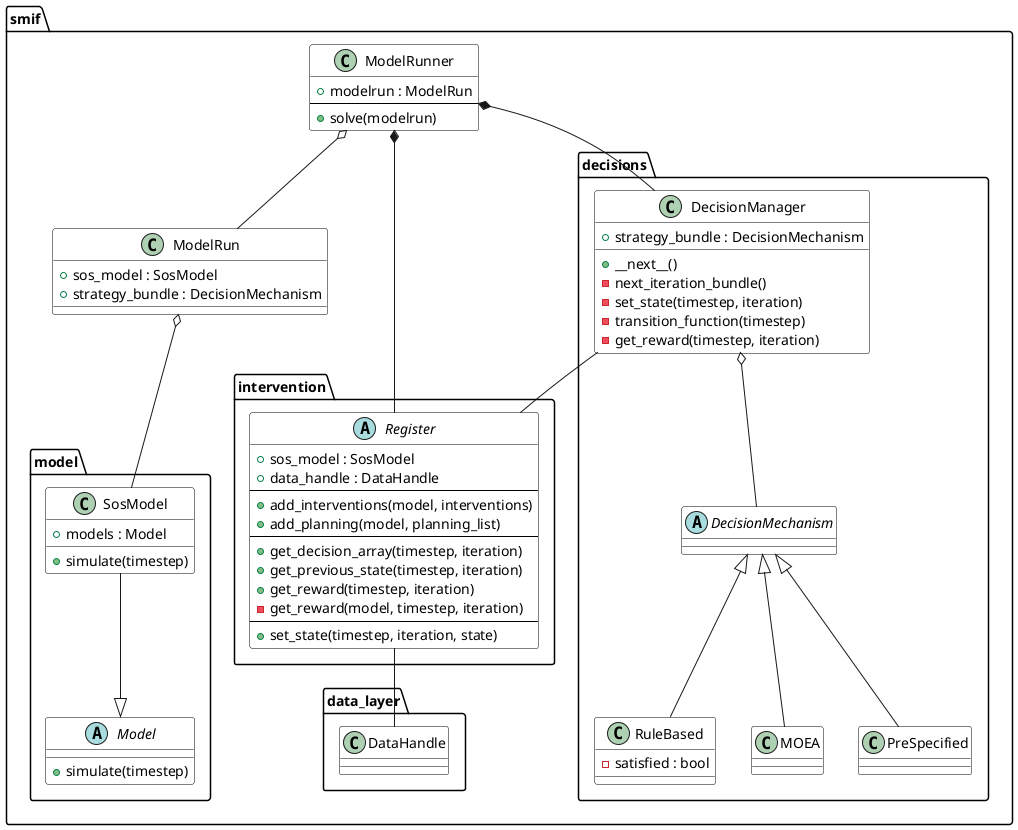 @startuml
skinparam {
  shadowing false
  classBackgroundColor white
  classBorderColor black
  noteBackgroundColor white
  noteBorderColor #222
}

package smif {
    class ModelRunner {
        + modelrun : ModelRun
        --
        + solve(modelrun)
    }
    class ModelRun {
      + sos_model : SosModel
      + strategy_bundle : DecisionMechanism
    }

package smif.model {

    abstract class Model {
    + simulate(timestep)
    }

    class SosModel {
    + models : Model
    + simulate(timestep)
    }

    SosModel --|> Model

}



package smif.intervention {
  abstract class Register {
    + sos_model : SosModel
    + data_handle : DataHandle
    --
    + add_interventions(model, interventions)
    + add_planning(model, planning_list)
    --
    + get_decision_array(timestep, iteration)
    + get_previous_state(timestep, iteration)
    + get_reward(timestep, iteration)
    - get_reward(model, timestep, iteration)
    --
    + set_state(timestep, iteration, state)
  }

}

package smif.decisions {
  class DecisionManager {
    + strategy_bundle : DecisionMechanism
    + __next__()
    - next_iteration_bundle()
    - set_state(timestep, iteration)
    - transition_function(timestep)
    - get_reward(timestep, iteration)
  }

  abstract class DecisionMechanism {

  }

  class RuleBased {
      - satisfied : bool

  }

  class MOEA {
      
  }

  DecisionMechanism <|-- PreSpecified
  DecisionMechanism <|-- RuleBased
  DecisionMechanism <|-- MOEA

}

package smif.data_layer {
    class DataHandle {

    }
}

ModelRunner *-- DecisionManager
ModelRunner *-- Register
DecisionManager o-- DecisionMechanism
DecisionManager -- Register

ModelRunner o-- ModelRun
ModelRun o-- SosModel

Register -- DataHandle

}

@enduml